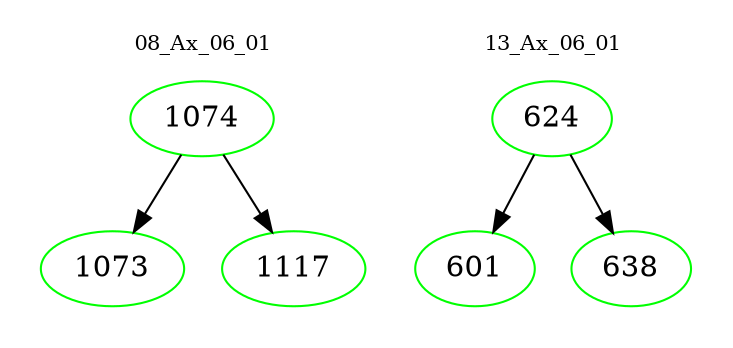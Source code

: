 digraph{
subgraph cluster_0 {
color = white
label = "08_Ax_06_01";
fontsize=10;
T0_1074 [label="1074", color="green"]
T0_1074 -> T0_1073 [color="black"]
T0_1073 [label="1073", color="green"]
T0_1074 -> T0_1117 [color="black"]
T0_1117 [label="1117", color="green"]
}
subgraph cluster_1 {
color = white
label = "13_Ax_06_01";
fontsize=10;
T1_624 [label="624", color="green"]
T1_624 -> T1_601 [color="black"]
T1_601 [label="601", color="green"]
T1_624 -> T1_638 [color="black"]
T1_638 [label="638", color="green"]
}
}
